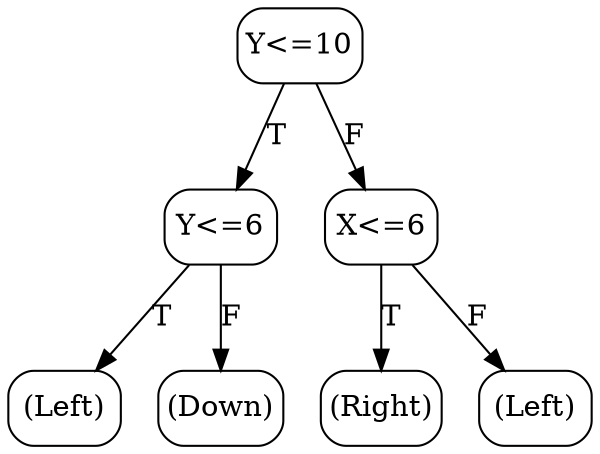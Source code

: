 // decision tree
digraph {
	2 [label="(Left)" margin="0.05,0.05" shape=box style=rounded]
	3 [label="(Down)" margin="0.05,0.05" shape=box style=rounded]
	1 [label="Y<=6" margin="0.05,0.05" shape=box style=rounded]
	1 -> 2 [label=T]
	1 -> 3 [label=F]
	5 [label="(Right)" margin="0.05,0.05" shape=box style=rounded]
	6 [label="(Left)" margin="0.05,0.05" shape=box style=rounded]
	4 [label="X<=6" margin="0.05,0.05" shape=box style=rounded]
	4 -> 5 [label=T]
	4 -> 6 [label=F]
	0 [label="Y<=10" margin="0.05,0.05" shape=box style=rounded]
	0 -> 1 [label=T]
	0 -> 4 [label=F]
}

